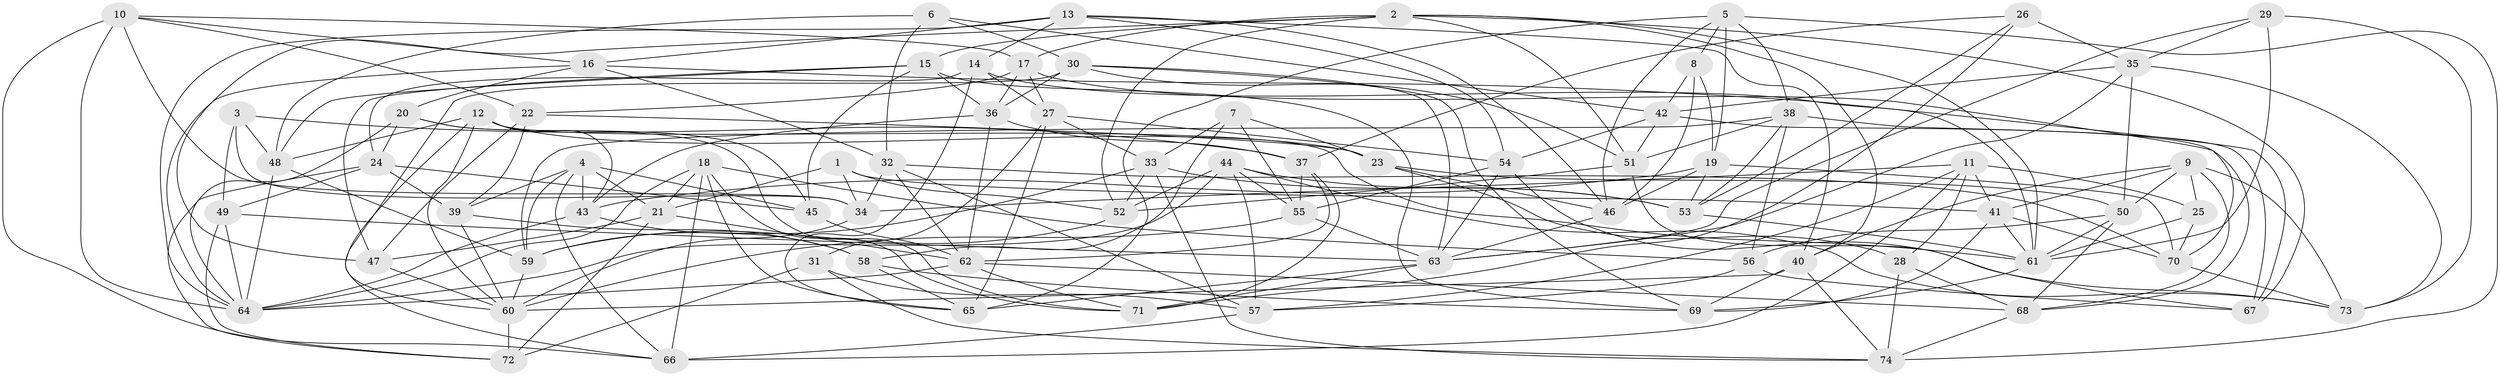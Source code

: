 // original degree distribution, {4: 1.0}
// Generated by graph-tools (version 1.1) at 2025/26/03/09/25 03:26:51]
// undirected, 74 vertices, 215 edges
graph export_dot {
graph [start="1"]
  node [color=gray90,style=filled];
  1;
  2;
  3;
  4;
  5;
  6;
  7;
  8;
  9;
  10;
  11;
  12;
  13;
  14;
  15;
  16;
  17;
  18;
  19;
  20;
  21;
  22;
  23;
  24;
  25;
  26;
  27;
  28;
  29;
  30;
  31;
  32;
  33;
  34;
  35;
  36;
  37;
  38;
  39;
  40;
  41;
  42;
  43;
  44;
  45;
  46;
  47;
  48;
  49;
  50;
  51;
  52;
  53;
  54;
  55;
  56;
  57;
  58;
  59;
  60;
  61;
  62;
  63;
  64;
  65;
  66;
  67;
  68;
  69;
  70;
  71;
  72;
  73;
  74;
  1 -- 21 [weight=1.0];
  1 -- 34 [weight=1.0];
  1 -- 41 [weight=1.0];
  1 -- 52 [weight=1.0];
  2 -- 15 [weight=1.0];
  2 -- 17 [weight=1.0];
  2 -- 40 [weight=1.0];
  2 -- 47 [weight=1.0];
  2 -- 51 [weight=1.0];
  2 -- 52 [weight=1.0];
  2 -- 61 [weight=1.0];
  2 -- 67 [weight=1.0];
  3 -- 34 [weight=1.0];
  3 -- 37 [weight=1.0];
  3 -- 48 [weight=1.0];
  3 -- 49 [weight=1.0];
  4 -- 21 [weight=1.0];
  4 -- 39 [weight=1.0];
  4 -- 43 [weight=1.0];
  4 -- 45 [weight=1.0];
  4 -- 59 [weight=1.0];
  4 -- 66 [weight=1.0];
  5 -- 8 [weight=1.0];
  5 -- 19 [weight=1.0];
  5 -- 38 [weight=1.0];
  5 -- 46 [weight=1.0];
  5 -- 65 [weight=1.0];
  5 -- 74 [weight=1.0];
  6 -- 30 [weight=1.0];
  6 -- 32 [weight=1.0];
  6 -- 42 [weight=1.0];
  6 -- 48 [weight=1.0];
  7 -- 23 [weight=1.0];
  7 -- 33 [weight=1.0];
  7 -- 55 [weight=1.0];
  7 -- 58 [weight=1.0];
  8 -- 19 [weight=1.0];
  8 -- 42 [weight=1.0];
  8 -- 46 [weight=1.0];
  9 -- 25 [weight=1.0];
  9 -- 40 [weight=1.0];
  9 -- 41 [weight=1.0];
  9 -- 50 [weight=1.0];
  9 -- 68 [weight=1.0];
  9 -- 73 [weight=1.0];
  10 -- 16 [weight=1.0];
  10 -- 17 [weight=1.0];
  10 -- 22 [weight=1.0];
  10 -- 34 [weight=1.0];
  10 -- 64 [weight=1.0];
  10 -- 66 [weight=1.0];
  11 -- 25 [weight=1.0];
  11 -- 28 [weight=1.0];
  11 -- 34 [weight=1.0];
  11 -- 41 [weight=1.0];
  11 -- 57 [weight=1.0];
  11 -- 66 [weight=1.0];
  12 -- 23 [weight=1.0];
  12 -- 43 [weight=1.0];
  12 -- 48 [weight=1.0];
  12 -- 60 [weight=1.0];
  12 -- 61 [weight=1.0];
  12 -- 66 [weight=1.0];
  13 -- 14 [weight=1.0];
  13 -- 16 [weight=1.0];
  13 -- 40 [weight=1.0];
  13 -- 46 [weight=1.0];
  13 -- 54 [weight=1.0];
  13 -- 64 [weight=1.0];
  14 -- 24 [weight=1.0];
  14 -- 27 [weight=1.0];
  14 -- 61 [weight=2.0];
  14 -- 65 [weight=1.0];
  15 -- 36 [weight=1.0];
  15 -- 45 [weight=1.0];
  15 -- 47 [weight=1.0];
  15 -- 48 [weight=1.0];
  15 -- 69 [weight=1.0];
  16 -- 20 [weight=1.0];
  16 -- 32 [weight=1.0];
  16 -- 64 [weight=1.0];
  16 -- 67 [weight=1.0];
  17 -- 22 [weight=1.0];
  17 -- 27 [weight=1.0];
  17 -- 36 [weight=1.0];
  17 -- 70 [weight=1.0];
  18 -- 21 [weight=1.0];
  18 -- 56 [weight=1.0];
  18 -- 64 [weight=1.0];
  18 -- 65 [weight=1.0];
  18 -- 66 [weight=1.0];
  18 -- 71 [weight=1.0];
  19 -- 43 [weight=1.0];
  19 -- 46 [weight=1.0];
  19 -- 53 [weight=1.0];
  19 -- 70 [weight=1.0];
  20 -- 24 [weight=1.0];
  20 -- 45 [weight=2.0];
  20 -- 64 [weight=1.0];
  20 -- 71 [weight=1.0];
  21 -- 47 [weight=1.0];
  21 -- 62 [weight=1.0];
  21 -- 72 [weight=1.0];
  22 -- 23 [weight=1.0];
  22 -- 39 [weight=1.0];
  22 -- 47 [weight=2.0];
  23 -- 28 [weight=1.0];
  23 -- 46 [weight=1.0];
  23 -- 50 [weight=1.0];
  24 -- 39 [weight=1.0];
  24 -- 45 [weight=1.0];
  24 -- 49 [weight=1.0];
  24 -- 72 [weight=1.0];
  25 -- 61 [weight=1.0];
  25 -- 70 [weight=1.0];
  26 -- 35 [weight=1.0];
  26 -- 37 [weight=1.0];
  26 -- 53 [weight=1.0];
  26 -- 71 [weight=1.0];
  27 -- 31 [weight=1.0];
  27 -- 33 [weight=1.0];
  27 -- 54 [weight=1.0];
  27 -- 65 [weight=1.0];
  28 -- 68 [weight=1.0];
  28 -- 74 [weight=1.0];
  29 -- 35 [weight=1.0];
  29 -- 61 [weight=1.0];
  29 -- 63 [weight=1.0];
  29 -- 73 [weight=1.0];
  30 -- 36 [weight=1.0];
  30 -- 51 [weight=1.0];
  30 -- 60 [weight=1.0];
  30 -- 63 [weight=1.0];
  30 -- 69 [weight=1.0];
  31 -- 57 [weight=1.0];
  31 -- 72 [weight=1.0];
  31 -- 74 [weight=1.0];
  32 -- 34 [weight=1.0];
  32 -- 57 [weight=1.0];
  32 -- 62 [weight=1.0];
  32 -- 70 [weight=1.0];
  33 -- 52 [weight=1.0];
  33 -- 53 [weight=1.0];
  33 -- 59 [weight=1.0];
  33 -- 74 [weight=1.0];
  34 -- 60 [weight=1.0];
  35 -- 42 [weight=1.0];
  35 -- 50 [weight=1.0];
  35 -- 63 [weight=1.0];
  35 -- 73 [weight=1.0];
  36 -- 37 [weight=1.0];
  36 -- 43 [weight=1.0];
  36 -- 62 [weight=1.0];
  37 -- 55 [weight=1.0];
  37 -- 62 [weight=1.0];
  37 -- 71 [weight=1.0];
  38 -- 51 [weight=1.0];
  38 -- 53 [weight=1.0];
  38 -- 56 [weight=1.0];
  38 -- 59 [weight=1.0];
  38 -- 67 [weight=1.0];
  39 -- 58 [weight=2.0];
  39 -- 60 [weight=1.0];
  40 -- 60 [weight=1.0];
  40 -- 69 [weight=1.0];
  40 -- 74 [weight=1.0];
  41 -- 61 [weight=1.0];
  41 -- 69 [weight=1.0];
  41 -- 70 [weight=1.0];
  42 -- 51 [weight=1.0];
  42 -- 54 [weight=1.0];
  42 -- 68 [weight=1.0];
  43 -- 58 [weight=1.0];
  43 -- 64 [weight=1.0];
  44 -- 52 [weight=1.0];
  44 -- 53 [weight=1.0];
  44 -- 55 [weight=1.0];
  44 -- 57 [weight=1.0];
  44 -- 64 [weight=1.0];
  44 -- 73 [weight=1.0];
  45 -- 62 [weight=1.0];
  46 -- 63 [weight=1.0];
  47 -- 60 [weight=1.0];
  48 -- 59 [weight=1.0];
  48 -- 64 [weight=1.0];
  49 -- 63 [weight=2.0];
  49 -- 64 [weight=1.0];
  49 -- 72 [weight=1.0];
  50 -- 56 [weight=1.0];
  50 -- 61 [weight=1.0];
  50 -- 68 [weight=1.0];
  51 -- 52 [weight=1.0];
  51 -- 67 [weight=1.0];
  52 -- 59 [weight=1.0];
  53 -- 61 [weight=1.0];
  54 -- 55 [weight=1.0];
  54 -- 63 [weight=1.0];
  54 -- 73 [weight=1.0];
  55 -- 60 [weight=1.0];
  55 -- 63 [weight=1.0];
  56 -- 57 [weight=1.0];
  56 -- 67 [weight=2.0];
  57 -- 66 [weight=1.0];
  58 -- 65 [weight=1.0];
  58 -- 69 [weight=1.0];
  59 -- 60 [weight=1.0];
  60 -- 72 [weight=2.0];
  61 -- 69 [weight=1.0];
  62 -- 64 [weight=1.0];
  62 -- 68 [weight=1.0];
  62 -- 71 [weight=1.0];
  63 -- 65 [weight=1.0];
  63 -- 71 [weight=1.0];
  68 -- 74 [weight=1.0];
  70 -- 73 [weight=1.0];
}
